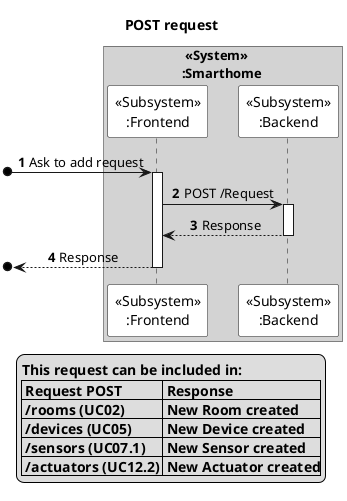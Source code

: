 @startuml
title POST request

autonumber
skinparam sequenceMessageAlign center
skinparam actorBackgroundColor white
skinparam participantBackgroundColor white
skinparam sequenceReferenceBackgroundColor white
skinparam sequenceReferenceHeaderBackgroundColor white
skinparam sequenceGroupBackgroundColor white

box " <<System>> \n:Smarthome " #LightGrey
participant "<<Subsystem>>\n:Frontend" as fe
participant "<<Subsystem>>\n:Backend" as be
end box

[o-> fe++ : Ask to add request
fe -> be++ : POST /Request

be --> fe: Response
deactivate
[o<--fe: Response
deactivate


legend bottom
  **This request can be included in:**
  |= Request POST |= Response |
  |= /rooms (UC02) |= New Room created |
  |= /devices (UC05) |= New Device created|
  |= /sensors (UC07.1) |= New Sensor created|
  |= /actuators (UC12.2) |= New Actuator created|
end legend

@enduml
